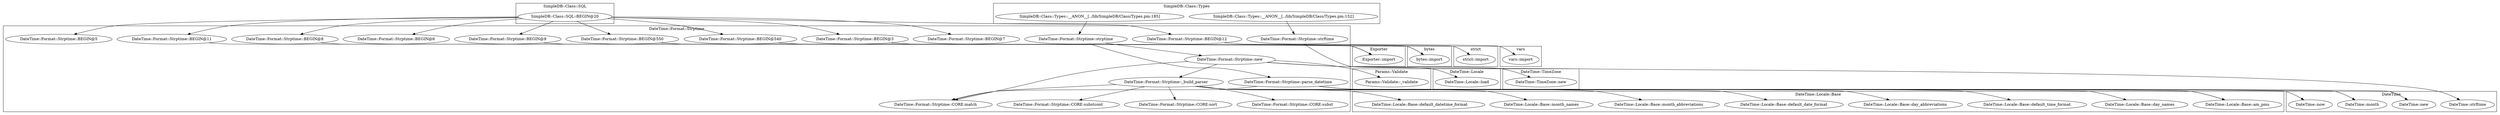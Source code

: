 digraph {
graph [overlap=false]
subgraph cluster_vars {
	label="vars";
	"vars::import";
}
subgraph cluster_DateTime_Locale_Base {
	label="DateTime::Locale::Base";
	"DateTime::Locale::Base::default_time_format";
	"DateTime::Locale::Base::day_abbreviations";
	"DateTime::Locale::Base::default_date_format";
	"DateTime::Locale::Base::month_abbreviations";
	"DateTime::Locale::Base::month_names";
	"DateTime::Locale::Base::am_pms";
	"DateTime::Locale::Base::day_names";
	"DateTime::Locale::Base::default_datetime_format";
}
subgraph cluster_bytes {
	label="bytes";
	"bytes::import";
}
subgraph cluster_Params_Validate {
	label="Params::Validate";
	"Params::Validate::_validate";
}
subgraph cluster_strict {
	label="strict";
	"strict::import";
}
subgraph cluster_Exporter {
	label="Exporter";
	"Exporter::import";
}
subgraph cluster_DateTime {
	label="DateTime";
	"DateTime::now";
	"DateTime::strftime";
	"DateTime::month";
	"DateTime::new";
}
subgraph cluster_DateTime_Format_Strptime {
	label="DateTime::Format::Strptime";
	"DateTime::Format::Strptime::parse_datetime";
	"DateTime::Format::Strptime::new";
	"DateTime::Format::Strptime::strftime";
	"DateTime::Format::Strptime::BEGIN@6";
	"DateTime::Format::Strptime::CORE:sort";
	"DateTime::Format::Strptime::CORE:match";
	"DateTime::Format::Strptime::_build_parser";
	"DateTime::Format::Strptime::BEGIN@9";
	"DateTime::Format::Strptime::BEGIN@550";
	"DateTime::Format::Strptime::BEGIN@8";
	"DateTime::Format::Strptime::BEGIN@3";
	"DateTime::Format::Strptime::BEGIN@12";
	"DateTime::Format::Strptime::BEGIN@7";
	"DateTime::Format::Strptime::CORE:substcont";
	"DateTime::Format::Strptime::BEGIN@5";
	"DateTime::Format::Strptime::BEGIN@11";
	"DateTime::Format::Strptime::strptime";
	"DateTime::Format::Strptime::CORE:subst";
	"DateTime::Format::Strptime::BEGIN@540";
}
subgraph cluster_DateTime_Locale {
	label="DateTime::Locale";
	"DateTime::Locale::load";
}
subgraph cluster_SimpleDB_Class_SQL {
	label="SimpleDB::Class::SQL";
	"SimpleDB::Class::SQL::BEGIN@20";
}
subgraph cluster_SimpleDB_Class_Types {
	label="SimpleDB::Class::Types";
	"SimpleDB::Class::Types::__ANON__[../lib/SimpleDB/Class/Types.pm:185]";
	"SimpleDB::Class::Types::__ANON__[../lib/SimpleDB/Class/Types.pm:152]";
}
subgraph cluster_DateTime_TimeZone {
	label="DateTime::TimeZone";
	"DateTime::TimeZone::new";
}
"DateTime::Format::Strptime::strptime" -> "DateTime::Format::Strptime::parse_datetime";
"DateTime::Format::Strptime::strftime" -> "DateTime::strftime";
"DateTime::Format::Strptime::_build_parser" -> "DateTime::Locale::Base::month_names";
"DateTime::Format::Strptime::new" -> "DateTime::Format::Strptime::_build_parser";
"DateTime::Format::Strptime::BEGIN@550" -> "bytes::import";
"DateTime::Format::Strptime::BEGIN@540" -> "bytes::import";
"DateTime::Format::Strptime::_build_parser" -> "DateTime::Locale::Base::default_date_format";
"SimpleDB::Class::SQL::BEGIN@20" -> "DateTime::Format::Strptime::BEGIN@7";
"DateTime::Format::Strptime::BEGIN@11" -> "Exporter::import";
"DateTime::Format::Strptime::BEGIN@9" -> "Exporter::import";
"DateTime::Format::Strptime::BEGIN@8" -> "Exporter::import";
"SimpleDB::Class::SQL::BEGIN@20" -> "DateTime::Format::Strptime::BEGIN@3";
"SimpleDB::Class::SQL::BEGIN@20" -> "DateTime::Format::Strptime::BEGIN@11";
"DateTime::Format::Strptime::_build_parser" -> "DateTime::Format::Strptime::CORE:sort";
"SimpleDB::Class::SQL::BEGIN@20" -> "DateTime::Format::Strptime::BEGIN@550";
"DateTime::Format::Strptime::_build_parser" -> "DateTime::Locale::Base::default_datetime_format";
"DateTime::Format::Strptime::parse_datetime" -> "DateTime::Locale::Base::am_pms";
"DateTime::Format::Strptime::_build_parser" -> "DateTime::Locale::Base::am_pms";
"SimpleDB::Class::SQL::BEGIN@20" -> "DateTime::Format::Strptime::BEGIN@5";
"DateTime::Format::Strptime::_build_parser" -> "DateTime::Locale::Base::month_abbreviations";
"DateTime::Format::Strptime::parse_datetime" -> "DateTime::month";
"DateTime::Format::Strptime::strptime" -> "DateTime::Format::Strptime::new";
"DateTime::Format::Strptime::parse_datetime" -> "DateTime::Format::Strptime::CORE:match";
"DateTime::Format::Strptime::_build_parser" -> "DateTime::Format::Strptime::CORE:match";
"DateTime::Format::Strptime::new" -> "DateTime::Format::Strptime::CORE:match";
"SimpleDB::Class::Types::__ANON__[../lib/SimpleDB/Class/Types.pm:152]" -> "DateTime::Format::Strptime::strftime";
"SimpleDB::Class::SQL::BEGIN@20" -> "DateTime::Format::Strptime::BEGIN@9";
"DateTime::Format::Strptime::_build_parser" -> "DateTime::Locale::Base::default_time_format";
"DateTime::Format::Strptime::_build_parser" -> "DateTime::Format::Strptime::CORE:substcont";
"SimpleDB::Class::Types::__ANON__[../lib/SimpleDB/Class/Types.pm:185]" -> "DateTime::Format::Strptime::strptime";
"DateTime::Format::Strptime::_build_parser" -> "DateTime::Format::Strptime::CORE:subst";
"DateTime::Format::Strptime::BEGIN@12" -> "vars::import";
"DateTime::Format::Strptime::new" -> "DateTime::TimeZone::new";
"SimpleDB::Class::SQL::BEGIN@20" -> "DateTime::Format::Strptime::BEGIN@540";
"DateTime::Format::Strptime::new" -> "Params::Validate::_validate";
"DateTime::Format::Strptime::_build_parser" -> "DateTime::Locale::Base::day_abbreviations";
"DateTime::Format::Strptime::_build_parser" -> "DateTime::now";
"DateTime::Format::Strptime::_build_parser" -> "DateTime::Locale::Base::day_names";
"SimpleDB::Class::SQL::BEGIN@20" -> "DateTime::Format::Strptime::BEGIN@6";
"DateTime::Format::Strptime::parse_datetime" -> "DateTime::new";
"SimpleDB::Class::SQL::BEGIN@20" -> "DateTime::Format::Strptime::BEGIN@8";
"SimpleDB::Class::SQL::BEGIN@20" -> "DateTime::Format::Strptime::BEGIN@12";
"DateTime::Format::Strptime::new" -> "DateTime::Locale::load";
"DateTime::Format::Strptime::BEGIN@3" -> "strict::import";
}
